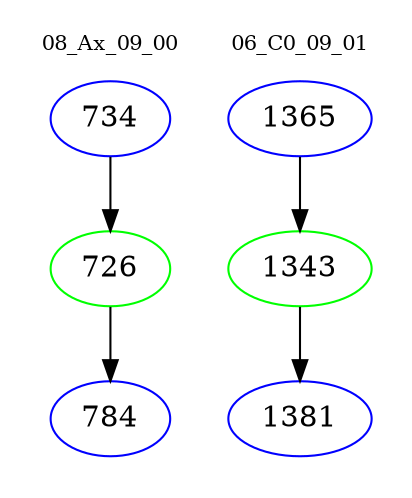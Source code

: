 digraph{
subgraph cluster_0 {
color = white
label = "08_Ax_09_00";
fontsize=10;
T0_734 [label="734", color="blue"]
T0_734 -> T0_726 [color="black"]
T0_726 [label="726", color="green"]
T0_726 -> T0_784 [color="black"]
T0_784 [label="784", color="blue"]
}
subgraph cluster_1 {
color = white
label = "06_C0_09_01";
fontsize=10;
T1_1365 [label="1365", color="blue"]
T1_1365 -> T1_1343 [color="black"]
T1_1343 [label="1343", color="green"]
T1_1343 -> T1_1381 [color="black"]
T1_1381 [label="1381", color="blue"]
}
}

